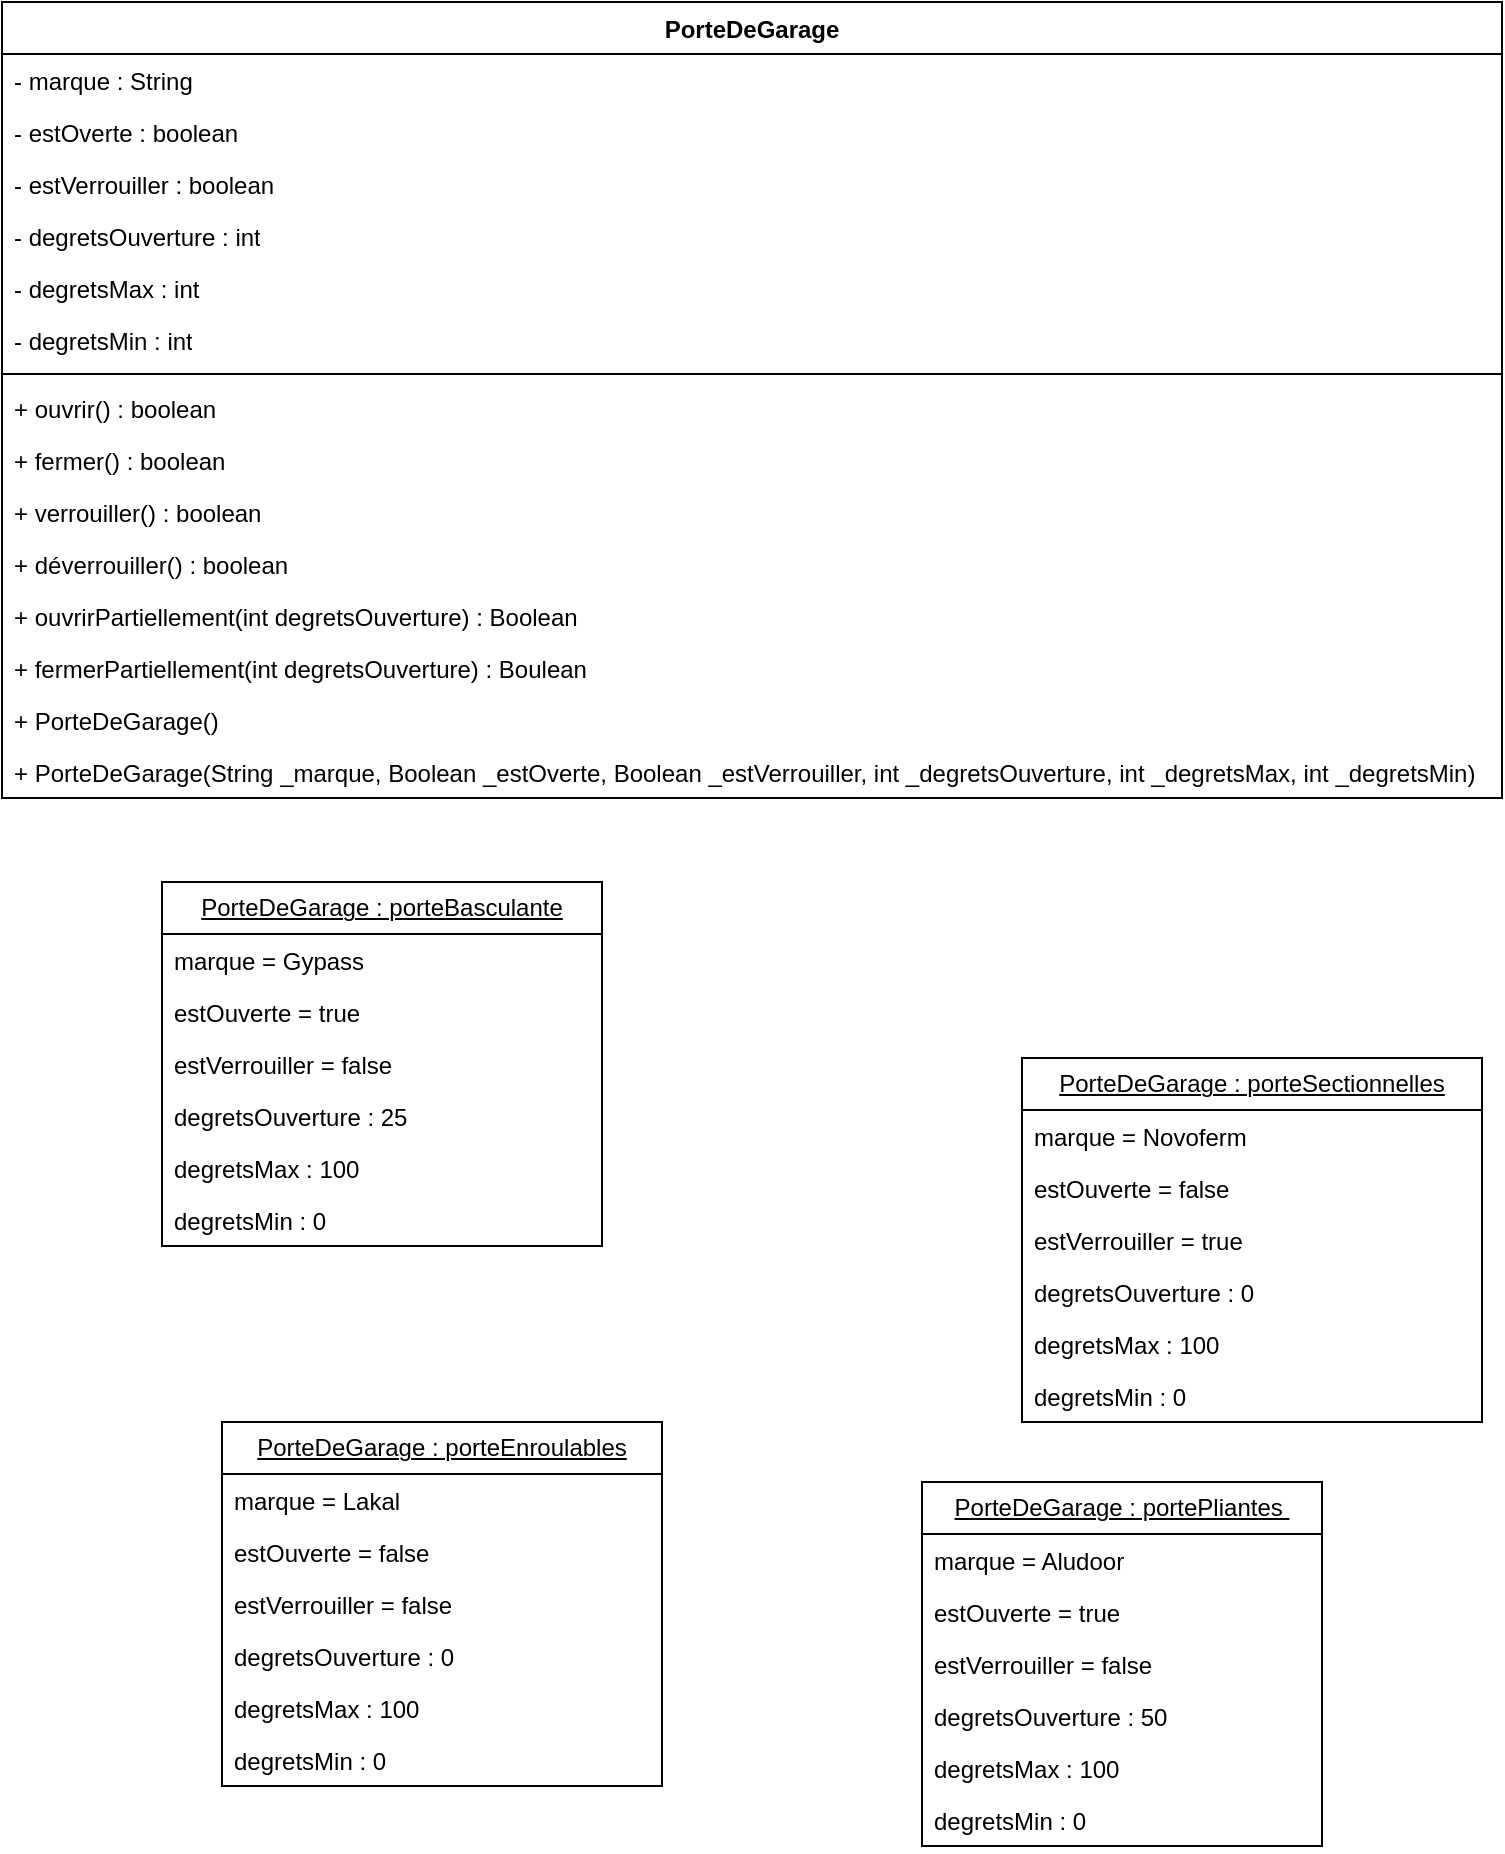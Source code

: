 <mxfile version="22.1.16" type="device">
  <diagram name="Page-1" id="ExA9PrBZI8vcp98LKJrt">
    <mxGraphModel dx="1599" dy="844" grid="1" gridSize="10" guides="1" tooltips="1" connect="1" arrows="1" fold="1" page="1" pageScale="1" pageWidth="827" pageHeight="1169" math="0" shadow="0">
      <root>
        <mxCell id="0" />
        <mxCell id="1" parent="0" />
        <mxCell id="MKOxGlkDFF6B3Hz7GBj8-1" value="PorteDeGarage" style="swimlane;fontStyle=1;align=center;verticalAlign=top;childLayout=stackLayout;horizontal=1;startSize=26;horizontalStack=0;resizeParent=1;resizeParentMax=0;resizeLast=0;collapsible=1;marginBottom=0;whiteSpace=wrap;html=1;" parent="1" vertex="1">
          <mxGeometry x="10" y="40" width="750" height="398" as="geometry" />
        </mxCell>
        <mxCell id="MKOxGlkDFF6B3Hz7GBj8-16" value="- marque : String" style="text;strokeColor=none;fillColor=none;align=left;verticalAlign=top;spacingLeft=4;spacingRight=4;overflow=hidden;rotatable=0;points=[[0,0.5],[1,0.5]];portConstraint=eastwest;whiteSpace=wrap;html=1;" parent="MKOxGlkDFF6B3Hz7GBj8-1" vertex="1">
          <mxGeometry y="26" width="750" height="26" as="geometry" />
        </mxCell>
        <mxCell id="MKOxGlkDFF6B3Hz7GBj8-15" value="- estOverte : boolean" style="text;strokeColor=none;fillColor=none;align=left;verticalAlign=top;spacingLeft=4;spacingRight=4;overflow=hidden;rotatable=0;points=[[0,0.5],[1,0.5]];portConstraint=eastwest;whiteSpace=wrap;html=1;" parent="MKOxGlkDFF6B3Hz7GBj8-1" vertex="1">
          <mxGeometry y="52" width="750" height="26" as="geometry" />
        </mxCell>
        <mxCell id="MKOxGlkDFF6B3Hz7GBj8-14" value="- estVerrouiller : boolean" style="text;strokeColor=none;fillColor=none;align=left;verticalAlign=top;spacingLeft=4;spacingRight=4;overflow=hidden;rotatable=0;points=[[0,0.5],[1,0.5]];portConstraint=eastwest;whiteSpace=wrap;html=1;" parent="MKOxGlkDFF6B3Hz7GBj8-1" vertex="1">
          <mxGeometry y="78" width="750" height="26" as="geometry" />
        </mxCell>
        <mxCell id="2ZdgYdXkTJcDTLisExkc-10" value="- degretsOuverture : int" style="text;strokeColor=none;fillColor=none;align=left;verticalAlign=top;spacingLeft=4;spacingRight=4;overflow=hidden;rotatable=0;points=[[0,0.5],[1,0.5]];portConstraint=eastwest;whiteSpace=wrap;html=1;" vertex="1" parent="MKOxGlkDFF6B3Hz7GBj8-1">
          <mxGeometry y="104" width="750" height="26" as="geometry" />
        </mxCell>
        <mxCell id="2ZdgYdXkTJcDTLisExkc-9" value="- degretsMax : int" style="text;strokeColor=none;fillColor=none;align=left;verticalAlign=top;spacingLeft=4;spacingRight=4;overflow=hidden;rotatable=0;points=[[0,0.5],[1,0.5]];portConstraint=eastwest;whiteSpace=wrap;html=1;" vertex="1" parent="MKOxGlkDFF6B3Hz7GBj8-1">
          <mxGeometry y="130" width="750" height="26" as="geometry" />
        </mxCell>
        <mxCell id="2ZdgYdXkTJcDTLisExkc-8" value="- degretsMin : int" style="text;strokeColor=none;fillColor=none;align=left;verticalAlign=top;spacingLeft=4;spacingRight=4;overflow=hidden;rotatable=0;points=[[0,0.5],[1,0.5]];portConstraint=eastwest;whiteSpace=wrap;html=1;" vertex="1" parent="MKOxGlkDFF6B3Hz7GBj8-1">
          <mxGeometry y="156" width="750" height="26" as="geometry" />
        </mxCell>
        <mxCell id="MKOxGlkDFF6B3Hz7GBj8-3" value="" style="line;strokeWidth=1;fillColor=none;align=left;verticalAlign=middle;spacingTop=-1;spacingLeft=3;spacingRight=3;rotatable=0;labelPosition=right;points=[];portConstraint=eastwest;strokeColor=inherit;" parent="MKOxGlkDFF6B3Hz7GBj8-1" vertex="1">
          <mxGeometry y="182" width="750" height="8" as="geometry" />
        </mxCell>
        <mxCell id="MKOxGlkDFF6B3Hz7GBj8-21" value="+ ouvrir() : boolean" style="text;strokeColor=none;fillColor=none;align=left;verticalAlign=top;spacingLeft=4;spacingRight=4;overflow=hidden;rotatable=0;points=[[0,0.5],[1,0.5]];portConstraint=eastwest;whiteSpace=wrap;html=1;" parent="MKOxGlkDFF6B3Hz7GBj8-1" vertex="1">
          <mxGeometry y="190" width="750" height="26" as="geometry" />
        </mxCell>
        <mxCell id="MKOxGlkDFF6B3Hz7GBj8-20" value="+ fermer() : boolean" style="text;strokeColor=none;fillColor=none;align=left;verticalAlign=top;spacingLeft=4;spacingRight=4;overflow=hidden;rotatable=0;points=[[0,0.5],[1,0.5]];portConstraint=eastwest;whiteSpace=wrap;html=1;" parent="MKOxGlkDFF6B3Hz7GBj8-1" vertex="1">
          <mxGeometry y="216" width="750" height="26" as="geometry" />
        </mxCell>
        <mxCell id="MKOxGlkDFF6B3Hz7GBj8-19" value="+ verrouiller() : boolean" style="text;strokeColor=none;fillColor=none;align=left;verticalAlign=top;spacingLeft=4;spacingRight=4;overflow=hidden;rotatable=0;points=[[0,0.5],[1,0.5]];portConstraint=eastwest;whiteSpace=wrap;html=1;" parent="MKOxGlkDFF6B3Hz7GBj8-1" vertex="1">
          <mxGeometry y="242" width="750" height="26" as="geometry" />
        </mxCell>
        <mxCell id="MKOxGlkDFF6B3Hz7GBj8-18" value="+ déverrouiller() : boolean" style="text;strokeColor=none;fillColor=none;align=left;verticalAlign=top;spacingLeft=4;spacingRight=4;overflow=hidden;rotatable=0;points=[[0,0.5],[1,0.5]];portConstraint=eastwest;whiteSpace=wrap;html=1;" parent="MKOxGlkDFF6B3Hz7GBj8-1" vertex="1">
          <mxGeometry y="268" width="750" height="26" as="geometry" />
        </mxCell>
        <mxCell id="2ZdgYdXkTJcDTLisExkc-24" value="+ ouvrirPartiellement(int degretsOuverture) : Boolean" style="text;strokeColor=none;fillColor=none;align=left;verticalAlign=top;spacingLeft=4;spacingRight=4;overflow=hidden;rotatable=0;points=[[0,0.5],[1,0.5]];portConstraint=eastwest;whiteSpace=wrap;html=1;" vertex="1" parent="MKOxGlkDFF6B3Hz7GBj8-1">
          <mxGeometry y="294" width="750" height="26" as="geometry" />
        </mxCell>
        <mxCell id="2ZdgYdXkTJcDTLisExkc-23" value="+ fermerPartiellement(int degretsOuverture) : Boulean" style="text;strokeColor=none;fillColor=none;align=left;verticalAlign=top;spacingLeft=4;spacingRight=4;overflow=hidden;rotatable=0;points=[[0,0.5],[1,0.5]];portConstraint=eastwest;whiteSpace=wrap;html=1;" vertex="1" parent="MKOxGlkDFF6B3Hz7GBj8-1">
          <mxGeometry y="320" width="750" height="26" as="geometry" />
        </mxCell>
        <mxCell id="MKOxGlkDFF6B3Hz7GBj8-51" value="+ PorteDeGarage()" style="text;strokeColor=none;fillColor=none;align=left;verticalAlign=top;spacingLeft=4;spacingRight=4;overflow=hidden;rotatable=0;points=[[0,0.5],[1,0.5]];portConstraint=eastwest;whiteSpace=wrap;html=1;" parent="MKOxGlkDFF6B3Hz7GBj8-1" vertex="1">
          <mxGeometry y="346" width="750" height="26" as="geometry" />
        </mxCell>
        <mxCell id="MKOxGlkDFF6B3Hz7GBj8-50" value="+ PorteDeGarage(String _marque, Boolean _estOverte, Boolean _estVerrouiller, int _degretsOuverture, int _degretsMax, int _degretsMin)" style="text;strokeColor=none;fillColor=none;align=left;verticalAlign=top;spacingLeft=4;spacingRight=4;overflow=hidden;rotatable=0;points=[[0,0.5],[1,0.5]];portConstraint=eastwest;whiteSpace=wrap;html=1;" parent="MKOxGlkDFF6B3Hz7GBj8-1" vertex="1">
          <mxGeometry y="372" width="750" height="26" as="geometry" />
        </mxCell>
        <mxCell id="MKOxGlkDFF6B3Hz7GBj8-5" value="&lt;u&gt;PorteDeGarage : porteBasculante&lt;/u&gt;" style="swimlane;fontStyle=0;childLayout=stackLayout;horizontal=1;startSize=26;fillColor=none;horizontalStack=0;resizeParent=1;resizeParentMax=0;resizeLast=0;collapsible=1;marginBottom=0;whiteSpace=wrap;html=1;" parent="1" vertex="1">
          <mxGeometry x="90" y="480" width="220" height="182" as="geometry" />
        </mxCell>
        <mxCell id="MKOxGlkDFF6B3Hz7GBj8-9" value="marque =&amp;nbsp;Gypass" style="text;strokeColor=none;fillColor=none;align=left;verticalAlign=top;spacingLeft=4;spacingRight=4;overflow=hidden;rotatable=0;points=[[0,0.5],[1,0.5]];portConstraint=eastwest;whiteSpace=wrap;html=1;" parent="MKOxGlkDFF6B3Hz7GBj8-5" vertex="1">
          <mxGeometry y="26" width="220" height="26" as="geometry" />
        </mxCell>
        <mxCell id="MKOxGlkDFF6B3Hz7GBj8-11" value="estOuverte = true" style="text;strokeColor=none;fillColor=none;align=left;verticalAlign=top;spacingLeft=4;spacingRight=4;overflow=hidden;rotatable=0;points=[[0,0.5],[1,0.5]];portConstraint=eastwest;whiteSpace=wrap;html=1;" parent="MKOxGlkDFF6B3Hz7GBj8-5" vertex="1">
          <mxGeometry y="52" width="220" height="26" as="geometry" />
        </mxCell>
        <mxCell id="MKOxGlkDFF6B3Hz7GBj8-10" value="estVerrouiller = false" style="text;strokeColor=none;fillColor=none;align=left;verticalAlign=top;spacingLeft=4;spacingRight=4;overflow=hidden;rotatable=0;points=[[0,0.5],[1,0.5]];portConstraint=eastwest;whiteSpace=wrap;html=1;" parent="MKOxGlkDFF6B3Hz7GBj8-5" vertex="1">
          <mxGeometry y="78" width="220" height="26" as="geometry" />
        </mxCell>
        <mxCell id="2ZdgYdXkTJcDTLisExkc-13" value="degretsOuverture : 25" style="text;strokeColor=none;fillColor=none;align=left;verticalAlign=top;spacingLeft=4;spacingRight=4;overflow=hidden;rotatable=0;points=[[0,0.5],[1,0.5]];portConstraint=eastwest;whiteSpace=wrap;html=1;" vertex="1" parent="MKOxGlkDFF6B3Hz7GBj8-5">
          <mxGeometry y="104" width="220" height="26" as="geometry" />
        </mxCell>
        <mxCell id="2ZdgYdXkTJcDTLisExkc-12" value="degretsMax : 100" style="text;strokeColor=none;fillColor=none;align=left;verticalAlign=top;spacingLeft=4;spacingRight=4;overflow=hidden;rotatable=0;points=[[0,0.5],[1,0.5]];portConstraint=eastwest;whiteSpace=wrap;html=1;" vertex="1" parent="MKOxGlkDFF6B3Hz7GBj8-5">
          <mxGeometry y="130" width="220" height="26" as="geometry" />
        </mxCell>
        <mxCell id="2ZdgYdXkTJcDTLisExkc-11" value="degretsMin : 0" style="text;strokeColor=none;fillColor=none;align=left;verticalAlign=top;spacingLeft=4;spacingRight=4;overflow=hidden;rotatable=0;points=[[0,0.5],[1,0.5]];portConstraint=eastwest;whiteSpace=wrap;html=1;" vertex="1" parent="MKOxGlkDFF6B3Hz7GBj8-5">
          <mxGeometry y="156" width="220" height="26" as="geometry" />
        </mxCell>
        <mxCell id="MKOxGlkDFF6B3Hz7GBj8-23" value="&lt;u&gt;PorteDeGarage : porteSectionnelles&lt;/u&gt;" style="swimlane;fontStyle=0;childLayout=stackLayout;horizontal=1;startSize=26;fillColor=none;horizontalStack=0;resizeParent=1;resizeParentMax=0;resizeLast=0;collapsible=1;marginBottom=0;whiteSpace=wrap;html=1;" parent="1" vertex="1">
          <mxGeometry x="520" y="568" width="230" height="182" as="geometry" />
        </mxCell>
        <mxCell id="MKOxGlkDFF6B3Hz7GBj8-37" value="marque = Novoferm" style="text;strokeColor=none;fillColor=none;align=left;verticalAlign=top;spacingLeft=4;spacingRight=4;overflow=hidden;rotatable=0;points=[[0,0.5],[1,0.5]];portConstraint=eastwest;whiteSpace=wrap;html=1;" parent="MKOxGlkDFF6B3Hz7GBj8-23" vertex="1">
          <mxGeometry y="26" width="230" height="26" as="geometry" />
        </mxCell>
        <mxCell id="MKOxGlkDFF6B3Hz7GBj8-39" value="estOuverte = false" style="text;strokeColor=none;fillColor=none;align=left;verticalAlign=top;spacingLeft=4;spacingRight=4;overflow=hidden;rotatable=0;points=[[0,0.5],[1,0.5]];portConstraint=eastwest;whiteSpace=wrap;html=1;" parent="MKOxGlkDFF6B3Hz7GBj8-23" vertex="1">
          <mxGeometry y="52" width="230" height="26" as="geometry" />
        </mxCell>
        <mxCell id="MKOxGlkDFF6B3Hz7GBj8-38" value="estVerrouiller = true" style="text;strokeColor=none;fillColor=none;align=left;verticalAlign=top;spacingLeft=4;spacingRight=4;overflow=hidden;rotatable=0;points=[[0,0.5],[1,0.5]];portConstraint=eastwest;whiteSpace=wrap;html=1;" parent="MKOxGlkDFF6B3Hz7GBj8-23" vertex="1">
          <mxGeometry y="78" width="230" height="26" as="geometry" />
        </mxCell>
        <mxCell id="2ZdgYdXkTJcDTLisExkc-21" value="degretsOuverture : 0" style="text;strokeColor=none;fillColor=none;align=left;verticalAlign=top;spacingLeft=4;spacingRight=4;overflow=hidden;rotatable=0;points=[[0,0.5],[1,0.5]];portConstraint=eastwest;whiteSpace=wrap;html=1;" vertex="1" parent="MKOxGlkDFF6B3Hz7GBj8-23">
          <mxGeometry y="104" width="230" height="26" as="geometry" />
        </mxCell>
        <mxCell id="2ZdgYdXkTJcDTLisExkc-20" value="degretsMax : 100" style="text;strokeColor=none;fillColor=none;align=left;verticalAlign=top;spacingLeft=4;spacingRight=4;overflow=hidden;rotatable=0;points=[[0,0.5],[1,0.5]];portConstraint=eastwest;whiteSpace=wrap;html=1;" vertex="1" parent="MKOxGlkDFF6B3Hz7GBj8-23">
          <mxGeometry y="130" width="230" height="26" as="geometry" />
        </mxCell>
        <mxCell id="2ZdgYdXkTJcDTLisExkc-26" value="degretsMin : 0" style="text;strokeColor=none;fillColor=none;align=left;verticalAlign=top;spacingLeft=4;spacingRight=4;overflow=hidden;rotatable=0;points=[[0,0.5],[1,0.5]];portConstraint=eastwest;whiteSpace=wrap;html=1;" vertex="1" parent="MKOxGlkDFF6B3Hz7GBj8-23">
          <mxGeometry y="156" width="230" height="26" as="geometry" />
        </mxCell>
        <mxCell id="MKOxGlkDFF6B3Hz7GBj8-27" value="&lt;u&gt;PorteDeGarage : portePliantes&amp;nbsp;&lt;/u&gt;" style="swimlane;fontStyle=0;childLayout=stackLayout;horizontal=1;startSize=26;fillColor=none;horizontalStack=0;resizeParent=1;resizeParentMax=0;resizeLast=0;collapsible=1;marginBottom=0;whiteSpace=wrap;html=1;" parent="1" vertex="1">
          <mxGeometry x="470" y="780" width="200" height="182" as="geometry" />
        </mxCell>
        <mxCell id="MKOxGlkDFF6B3Hz7GBj8-36" value="marque = Aludoor" style="text;strokeColor=none;fillColor=none;align=left;verticalAlign=top;spacingLeft=4;spacingRight=4;overflow=hidden;rotatable=0;points=[[0,0.5],[1,0.5]];portConstraint=eastwest;whiteSpace=wrap;html=1;" parent="MKOxGlkDFF6B3Hz7GBj8-27" vertex="1">
          <mxGeometry y="26" width="200" height="26" as="geometry" />
        </mxCell>
        <mxCell id="MKOxGlkDFF6B3Hz7GBj8-43" value="estOuverte = true" style="text;strokeColor=none;fillColor=none;align=left;verticalAlign=top;spacingLeft=4;spacingRight=4;overflow=hidden;rotatable=0;points=[[0,0.5],[1,0.5]];portConstraint=eastwest;whiteSpace=wrap;html=1;" parent="MKOxGlkDFF6B3Hz7GBj8-27" vertex="1">
          <mxGeometry y="52" width="200" height="26" as="geometry" />
        </mxCell>
        <mxCell id="MKOxGlkDFF6B3Hz7GBj8-42" value="estVerrouiller = false" style="text;strokeColor=none;fillColor=none;align=left;verticalAlign=top;spacingLeft=4;spacingRight=4;overflow=hidden;rotatable=0;points=[[0,0.5],[1,0.5]];portConstraint=eastwest;whiteSpace=wrap;html=1;" parent="MKOxGlkDFF6B3Hz7GBj8-27" vertex="1">
          <mxGeometry y="78" width="200" height="26" as="geometry" />
        </mxCell>
        <mxCell id="2ZdgYdXkTJcDTLisExkc-19" value="degretsOuverture : 50" style="text;strokeColor=none;fillColor=none;align=left;verticalAlign=top;spacingLeft=4;spacingRight=4;overflow=hidden;rotatable=0;points=[[0,0.5],[1,0.5]];portConstraint=eastwest;whiteSpace=wrap;html=1;" vertex="1" parent="MKOxGlkDFF6B3Hz7GBj8-27">
          <mxGeometry y="104" width="200" height="26" as="geometry" />
        </mxCell>
        <mxCell id="2ZdgYdXkTJcDTLisExkc-18" value="degretsMax : 100" style="text;strokeColor=none;fillColor=none;align=left;verticalAlign=top;spacingLeft=4;spacingRight=4;overflow=hidden;rotatable=0;points=[[0,0.5],[1,0.5]];portConstraint=eastwest;whiteSpace=wrap;html=1;" vertex="1" parent="MKOxGlkDFF6B3Hz7GBj8-27">
          <mxGeometry y="130" width="200" height="26" as="geometry" />
        </mxCell>
        <mxCell id="2ZdgYdXkTJcDTLisExkc-17" value="degretsMin : 0" style="text;strokeColor=none;fillColor=none;align=left;verticalAlign=top;spacingLeft=4;spacingRight=4;overflow=hidden;rotatable=0;points=[[0,0.5],[1,0.5]];portConstraint=eastwest;whiteSpace=wrap;html=1;" vertex="1" parent="MKOxGlkDFF6B3Hz7GBj8-27">
          <mxGeometry y="156" width="200" height="26" as="geometry" />
        </mxCell>
        <mxCell id="MKOxGlkDFF6B3Hz7GBj8-31" value="&lt;u&gt;PorteDeGarage : porteEnroulables&lt;/u&gt;" style="swimlane;fontStyle=0;childLayout=stackLayout;horizontal=1;startSize=26;fillColor=none;horizontalStack=0;resizeParent=1;resizeParentMax=0;resizeLast=0;collapsible=1;marginBottom=0;whiteSpace=wrap;html=1;" parent="1" vertex="1">
          <mxGeometry x="120" y="750" width="220" height="182" as="geometry" />
        </mxCell>
        <mxCell id="MKOxGlkDFF6B3Hz7GBj8-35" value="marque =&amp;nbsp;Lakal" style="text;strokeColor=none;fillColor=none;align=left;verticalAlign=top;spacingLeft=4;spacingRight=4;overflow=hidden;rotatable=0;points=[[0,0.5],[1,0.5]];portConstraint=eastwest;whiteSpace=wrap;html=1;" parent="MKOxGlkDFF6B3Hz7GBj8-31" vertex="1">
          <mxGeometry y="26" width="220" height="26" as="geometry" />
        </mxCell>
        <mxCell id="MKOxGlkDFF6B3Hz7GBj8-48" value="estOuverte = false" style="text;strokeColor=none;fillColor=none;align=left;verticalAlign=top;spacingLeft=4;spacingRight=4;overflow=hidden;rotatable=0;points=[[0,0.5],[1,0.5]];portConstraint=eastwest;whiteSpace=wrap;html=1;" parent="MKOxGlkDFF6B3Hz7GBj8-31" vertex="1">
          <mxGeometry y="52" width="220" height="26" as="geometry" />
        </mxCell>
        <mxCell id="MKOxGlkDFF6B3Hz7GBj8-46" value="estVerrouiller = false" style="text;strokeColor=none;fillColor=none;align=left;verticalAlign=top;spacingLeft=4;spacingRight=4;overflow=hidden;rotatable=0;points=[[0,0.5],[1,0.5]];portConstraint=eastwest;whiteSpace=wrap;html=1;" parent="MKOxGlkDFF6B3Hz7GBj8-31" vertex="1">
          <mxGeometry y="78" width="220" height="26" as="geometry" />
        </mxCell>
        <mxCell id="2ZdgYdXkTJcDTLisExkc-16" value="degretsOuverture : 0" style="text;strokeColor=none;fillColor=none;align=left;verticalAlign=top;spacingLeft=4;spacingRight=4;overflow=hidden;rotatable=0;points=[[0,0.5],[1,0.5]];portConstraint=eastwest;whiteSpace=wrap;html=1;" vertex="1" parent="MKOxGlkDFF6B3Hz7GBj8-31">
          <mxGeometry y="104" width="220" height="26" as="geometry" />
        </mxCell>
        <mxCell id="2ZdgYdXkTJcDTLisExkc-15" value="degretsMax : 100" style="text;strokeColor=none;fillColor=none;align=left;verticalAlign=top;spacingLeft=4;spacingRight=4;overflow=hidden;rotatable=0;points=[[0,0.5],[1,0.5]];portConstraint=eastwest;whiteSpace=wrap;html=1;" vertex="1" parent="MKOxGlkDFF6B3Hz7GBj8-31">
          <mxGeometry y="130" width="220" height="26" as="geometry" />
        </mxCell>
        <mxCell id="2ZdgYdXkTJcDTLisExkc-14" value="degretsMin : 0" style="text;strokeColor=none;fillColor=none;align=left;verticalAlign=top;spacingLeft=4;spacingRight=4;overflow=hidden;rotatable=0;points=[[0,0.5],[1,0.5]];portConstraint=eastwest;whiteSpace=wrap;html=1;" vertex="1" parent="MKOxGlkDFF6B3Hz7GBj8-31">
          <mxGeometry y="156" width="220" height="26" as="geometry" />
        </mxCell>
      </root>
    </mxGraphModel>
  </diagram>
</mxfile>
